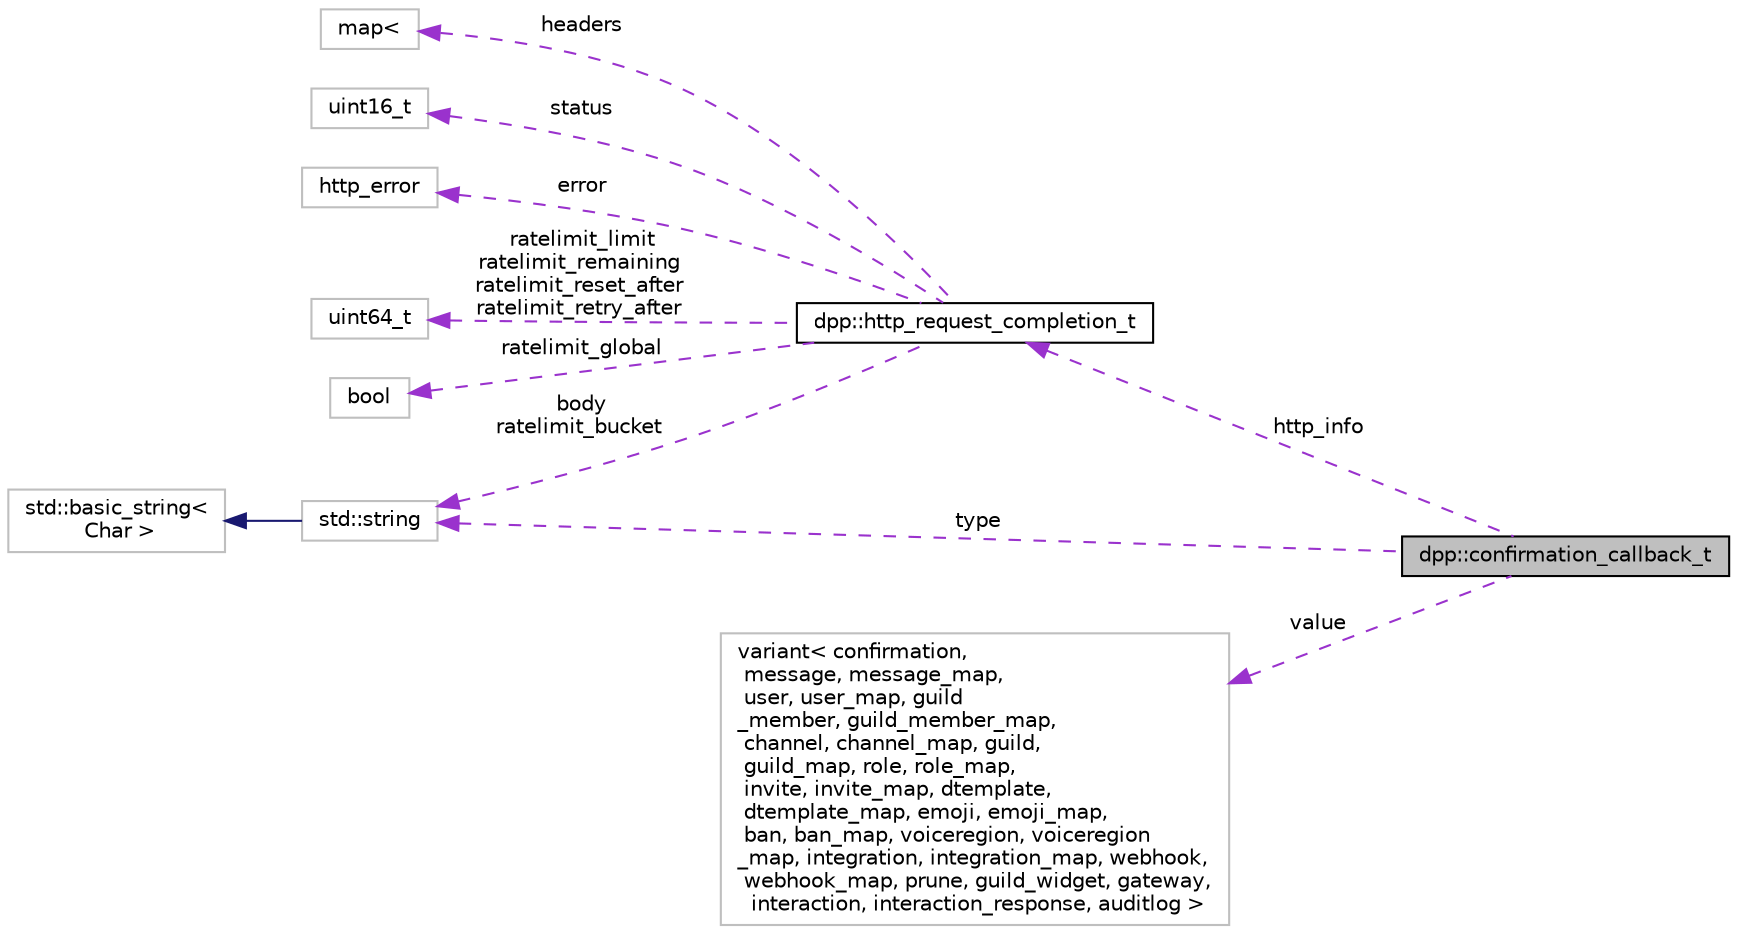 digraph "dpp::confirmation_callback_t"
{
 // INTERACTIVE_SVG=YES
 // LATEX_PDF_SIZE
  bgcolor="transparent";
  edge [fontname="Helvetica",fontsize="10",labelfontname="Helvetica",labelfontsize="10"];
  node [fontname="Helvetica",fontsize="10",shape=record];
  rankdir="LR";
  Node1 [label="dpp::confirmation_callback_t",height=0.2,width=0.4,color="black", fillcolor="grey75", style="filled", fontcolor="black",tooltip="The results of a REST call wrapped in a convenient struct."];
  Node2 -> Node1 [dir="back",color="darkorchid3",fontsize="10",style="dashed",label=" type" ,fontname="Helvetica"];
  Node2 [label="std::string",height=0.2,width=0.4,color="grey75",tooltip=" "];
  Node3 -> Node2 [dir="back",color="midnightblue",fontsize="10",style="solid",fontname="Helvetica"];
  Node3 [label="std::basic_string\<\l Char \>",height=0.2,width=0.4,color="grey75",tooltip=" "];
  Node4 -> Node1 [dir="back",color="darkorchid3",fontsize="10",style="dashed",label=" http_info" ,fontname="Helvetica"];
  Node4 [label="dpp::http_request_completion_t",height=0.2,width=0.4,color="black",URL="$structdpp_1_1http__request__completion__t.html",tooltip="The result of any HTTP request. Contains the headers, vital rate limit figures, and returned request ..."];
  Node5 -> Node4 [dir="back",color="darkorchid3",fontsize="10",style="dashed",label=" headers" ,fontname="Helvetica"];
  Node5 [label="map\<",height=0.2,width=0.4,color="grey75",tooltip=" "];
  Node6 -> Node4 [dir="back",color="darkorchid3",fontsize="10",style="dashed",label=" status" ,fontname="Helvetica"];
  Node6 [label="uint16_t",height=0.2,width=0.4,color="grey75",tooltip=" "];
  Node7 -> Node4 [dir="back",color="darkorchid3",fontsize="10",style="dashed",label=" error" ,fontname="Helvetica"];
  Node7 [label="http_error",height=0.2,width=0.4,color="grey75",tooltip=" "];
  Node2 -> Node4 [dir="back",color="darkorchid3",fontsize="10",style="dashed",label=" body\nratelimit_bucket" ,fontname="Helvetica"];
  Node8 -> Node4 [dir="back",color="darkorchid3",fontsize="10",style="dashed",label=" ratelimit_limit\nratelimit_remaining\nratelimit_reset_after\nratelimit_retry_after" ,fontname="Helvetica"];
  Node8 [label="uint64_t",height=0.2,width=0.4,color="grey75",tooltip=" "];
  Node9 -> Node4 [dir="back",color="darkorchid3",fontsize="10",style="dashed",label=" ratelimit_global" ,fontname="Helvetica"];
  Node9 [label="bool",height=0.2,width=0.4,color="grey75",tooltip=" "];
  Node10 -> Node1 [dir="back",color="darkorchid3",fontsize="10",style="dashed",label=" value" ,fontname="Helvetica"];
  Node10 [label="variant\< confirmation,\l message, message_map,\l user, user_map, guild\l_member, guild_member_map,\l channel, channel_map, guild,\l guild_map, role, role_map,\l invite, invite_map, dtemplate,\l dtemplate_map, emoji, emoji_map,\l ban, ban_map, voiceregion, voiceregion\l_map, integration, integration_map, webhook,\l webhook_map, prune, guild_widget, gateway,\l interaction, interaction_response, auditlog \>",height=0.2,width=0.4,color="grey75",tooltip=" "];
}
